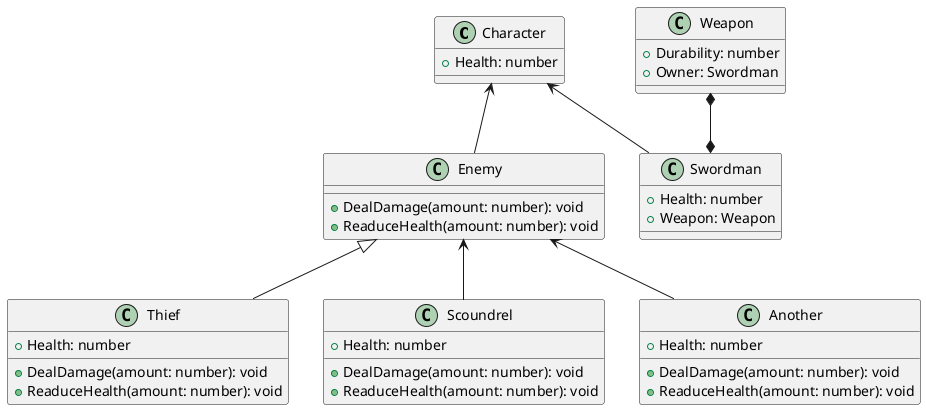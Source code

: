 @startuml ClassOverview

class Character {
    + Health: number
}

class Enemy {
    + DealDamage(amount: number): void
    + ReaduceHealth(amount: number): void
}

class Thief extends Enemy {
    + Health: number
    + DealDamage(amount: number): void
    + ReaduceHealth(amount: number): void
}

class Scoundrel {
    + Health: number
    + DealDamage(amount: number): void
    + ReaduceHealth(amount: number): void
}

class Another {
    + Health: number
    + DealDamage(amount: number): void
    + ReaduceHealth(amount: number): void
}

class Weapon {
    + Durability: number
    + Owner: Swordman
}

class Swordman {
    + Health: number
    + Weapon: Weapon
}

Character <-- Enemy
Enemy <-- Scoundrel
Enemy <-- Another
Character <-- Swordman
Weapon *--* Swordman

@enduml